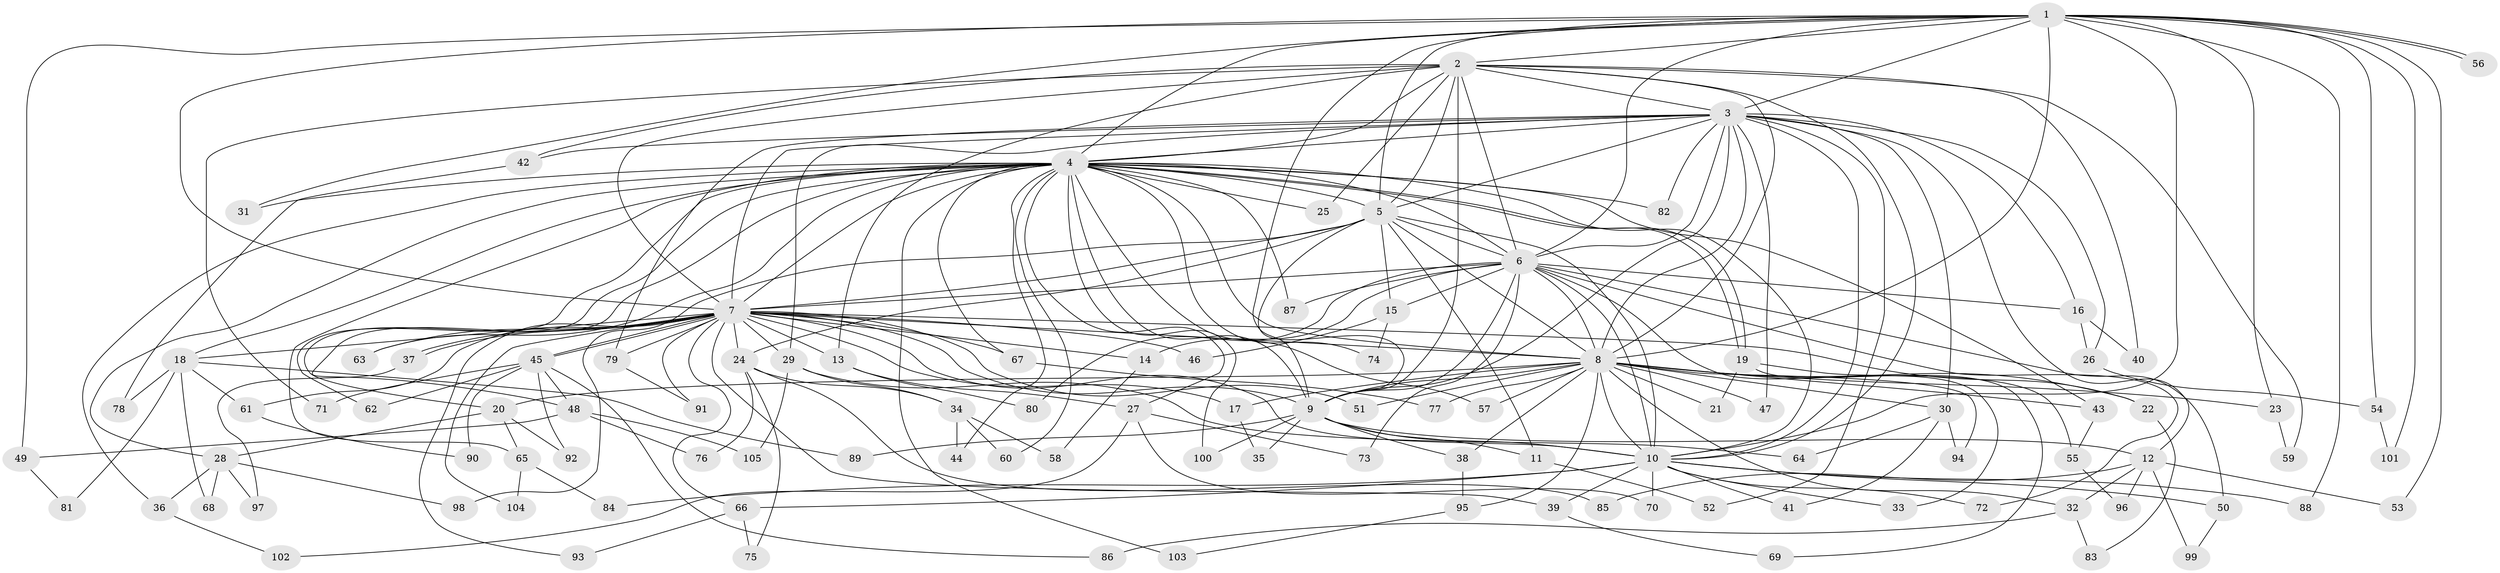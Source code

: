 // Generated by graph-tools (version 1.1) at 2025/44/03/09/25 04:44:06]
// undirected, 105 vertices, 235 edges
graph export_dot {
graph [start="1"]
  node [color=gray90,style=filled];
  1;
  2;
  3;
  4;
  5;
  6;
  7;
  8;
  9;
  10;
  11;
  12;
  13;
  14;
  15;
  16;
  17;
  18;
  19;
  20;
  21;
  22;
  23;
  24;
  25;
  26;
  27;
  28;
  29;
  30;
  31;
  32;
  33;
  34;
  35;
  36;
  37;
  38;
  39;
  40;
  41;
  42;
  43;
  44;
  45;
  46;
  47;
  48;
  49;
  50;
  51;
  52;
  53;
  54;
  55;
  56;
  57;
  58;
  59;
  60;
  61;
  62;
  63;
  64;
  65;
  66;
  67;
  68;
  69;
  70;
  71;
  72;
  73;
  74;
  75;
  76;
  77;
  78;
  79;
  80;
  81;
  82;
  83;
  84;
  85;
  86;
  87;
  88;
  89;
  90;
  91;
  92;
  93;
  94;
  95;
  96;
  97;
  98;
  99;
  100;
  101;
  102;
  103;
  104;
  105;
  1 -- 2;
  1 -- 3;
  1 -- 4;
  1 -- 5;
  1 -- 6;
  1 -- 7;
  1 -- 8;
  1 -- 9;
  1 -- 10;
  1 -- 23;
  1 -- 31;
  1 -- 49;
  1 -- 53;
  1 -- 54;
  1 -- 56;
  1 -- 56;
  1 -- 88;
  1 -- 101;
  2 -- 3;
  2 -- 4;
  2 -- 5;
  2 -- 6;
  2 -- 7;
  2 -- 8;
  2 -- 9;
  2 -- 10;
  2 -- 13;
  2 -- 25;
  2 -- 40;
  2 -- 42;
  2 -- 59;
  2 -- 71;
  3 -- 4;
  3 -- 5;
  3 -- 6;
  3 -- 7;
  3 -- 8;
  3 -- 9;
  3 -- 10;
  3 -- 12;
  3 -- 16;
  3 -- 26;
  3 -- 29;
  3 -- 30;
  3 -- 42;
  3 -- 47;
  3 -- 52;
  3 -- 79;
  3 -- 82;
  4 -- 5;
  4 -- 6;
  4 -- 7;
  4 -- 8;
  4 -- 9;
  4 -- 10;
  4 -- 18;
  4 -- 19;
  4 -- 19;
  4 -- 20;
  4 -- 25;
  4 -- 27;
  4 -- 28;
  4 -- 31;
  4 -- 36;
  4 -- 43;
  4 -- 44;
  4 -- 48;
  4 -- 57;
  4 -- 60;
  4 -- 62;
  4 -- 63;
  4 -- 65;
  4 -- 67;
  4 -- 74;
  4 -- 82;
  4 -- 87;
  4 -- 100;
  4 -- 103;
  5 -- 6;
  5 -- 7;
  5 -- 8;
  5 -- 9;
  5 -- 10;
  5 -- 11;
  5 -- 15;
  5 -- 24;
  5 -- 98;
  6 -- 7;
  6 -- 8;
  6 -- 9;
  6 -- 10;
  6 -- 14;
  6 -- 15;
  6 -- 16;
  6 -- 33;
  6 -- 50;
  6 -- 72;
  6 -- 73;
  6 -- 80;
  6 -- 87;
  7 -- 8;
  7 -- 9;
  7 -- 10;
  7 -- 13;
  7 -- 14;
  7 -- 17;
  7 -- 18;
  7 -- 22;
  7 -- 24;
  7 -- 29;
  7 -- 37;
  7 -- 37;
  7 -- 39;
  7 -- 45;
  7 -- 45;
  7 -- 46;
  7 -- 51;
  7 -- 61;
  7 -- 63;
  7 -- 66;
  7 -- 67;
  7 -- 79;
  7 -- 91;
  7 -- 93;
  7 -- 104;
  8 -- 9;
  8 -- 10;
  8 -- 17;
  8 -- 20;
  8 -- 21;
  8 -- 22;
  8 -- 23;
  8 -- 30;
  8 -- 32;
  8 -- 38;
  8 -- 43;
  8 -- 47;
  8 -- 51;
  8 -- 57;
  8 -- 77;
  8 -- 94;
  8 -- 95;
  9 -- 10;
  9 -- 11;
  9 -- 12;
  9 -- 35;
  9 -- 38;
  9 -- 89;
  9 -- 100;
  10 -- 33;
  10 -- 39;
  10 -- 41;
  10 -- 50;
  10 -- 66;
  10 -- 70;
  10 -- 72;
  10 -- 84;
  10 -- 88;
  11 -- 52;
  12 -- 32;
  12 -- 53;
  12 -- 85;
  12 -- 96;
  12 -- 99;
  13 -- 27;
  13 -- 80;
  14 -- 58;
  15 -- 46;
  15 -- 74;
  16 -- 26;
  16 -- 40;
  17 -- 35;
  18 -- 61;
  18 -- 68;
  18 -- 78;
  18 -- 81;
  18 -- 89;
  19 -- 21;
  19 -- 55;
  19 -- 69;
  20 -- 28;
  20 -- 65;
  20 -- 92;
  22 -- 83;
  23 -- 59;
  24 -- 34;
  24 -- 75;
  24 -- 76;
  24 -- 85;
  26 -- 54;
  27 -- 70;
  27 -- 73;
  27 -- 102;
  28 -- 36;
  28 -- 68;
  28 -- 97;
  28 -- 98;
  29 -- 34;
  29 -- 64;
  29 -- 105;
  30 -- 41;
  30 -- 64;
  30 -- 94;
  32 -- 83;
  32 -- 86;
  34 -- 44;
  34 -- 58;
  34 -- 60;
  36 -- 102;
  37 -- 97;
  38 -- 95;
  39 -- 69;
  42 -- 78;
  43 -- 55;
  45 -- 48;
  45 -- 62;
  45 -- 71;
  45 -- 86;
  45 -- 90;
  45 -- 92;
  48 -- 49;
  48 -- 76;
  48 -- 105;
  49 -- 81;
  50 -- 99;
  54 -- 101;
  55 -- 96;
  61 -- 90;
  65 -- 84;
  65 -- 104;
  66 -- 75;
  66 -- 93;
  67 -- 77;
  79 -- 91;
  95 -- 103;
}

